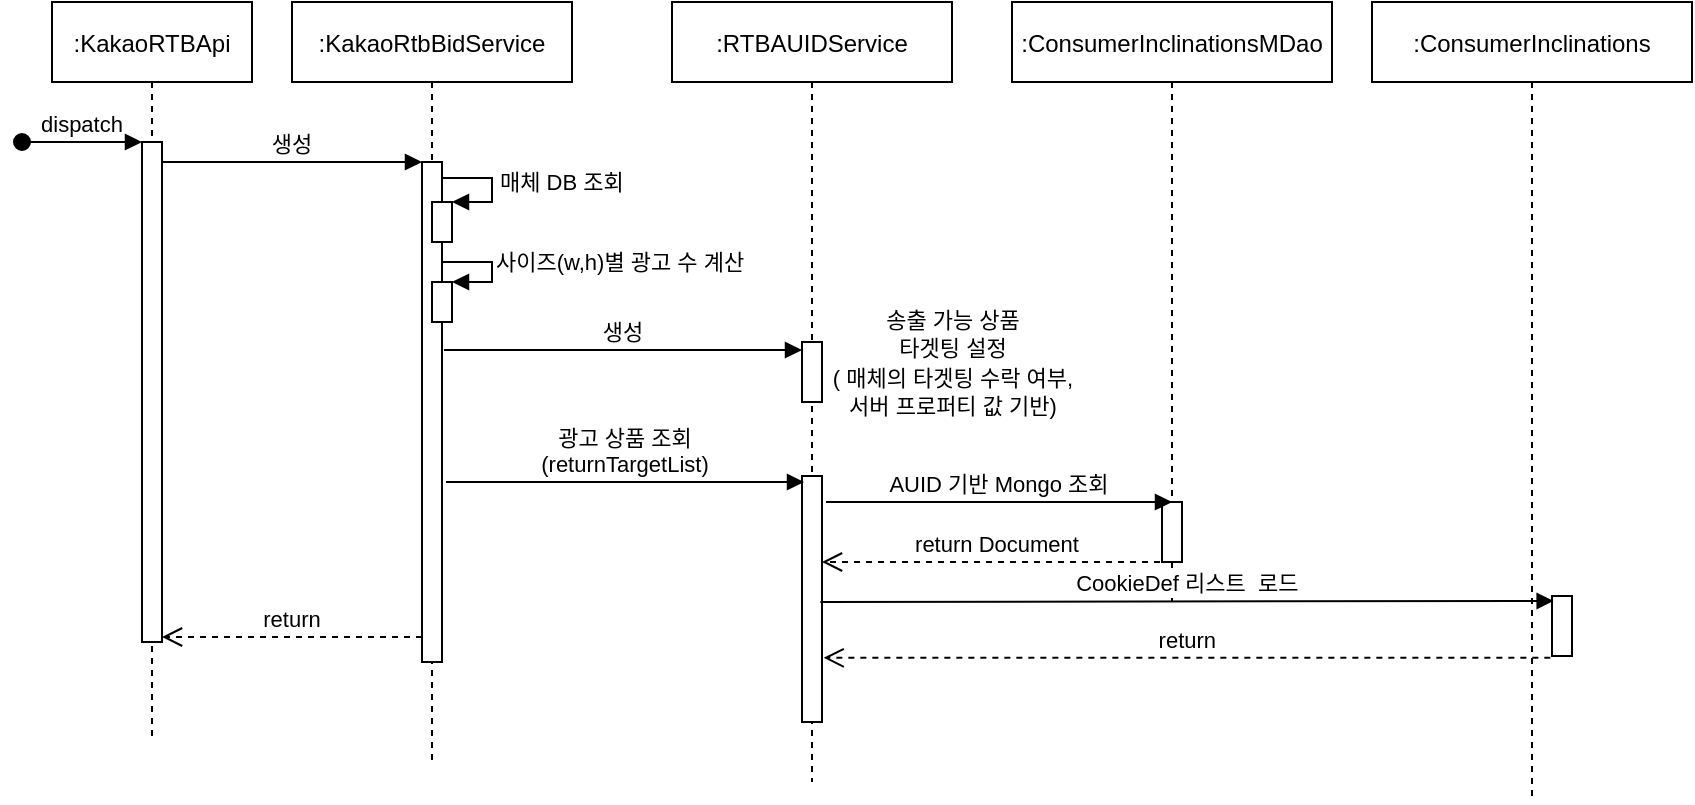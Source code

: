 <mxfile version="14.1.8" type="github">
  <diagram id="kgpKYQtTHZ0yAKxKKP6v" name="Page-1">
    <mxGraphModel dx="1185" dy="635" grid="1" gridSize="10" guides="1" tooltips="1" connect="1" arrows="1" fold="1" page="1" pageScale="1" pageWidth="850" pageHeight="1100" math="0" shadow="0">
      <root>
        <mxCell id="0" />
        <mxCell id="1" parent="0" />
        <mxCell id="3nuBFxr9cyL0pnOWT2aG-1" value=":KakaoRTBApi" style="shape=umlLifeline;perimeter=lifelinePerimeter;container=1;collapsible=0;recursiveResize=0;rounded=0;shadow=0;strokeWidth=1;" parent="1" vertex="1">
          <mxGeometry x="120" y="80" width="100" height="370" as="geometry" />
        </mxCell>
        <mxCell id="3nuBFxr9cyL0pnOWT2aG-2" value="" style="points=[];perimeter=orthogonalPerimeter;rounded=0;shadow=0;strokeWidth=1;" parent="3nuBFxr9cyL0pnOWT2aG-1" vertex="1">
          <mxGeometry x="45" y="70" width="10" height="250" as="geometry" />
        </mxCell>
        <mxCell id="3nuBFxr9cyL0pnOWT2aG-3" value="dispatch" style="verticalAlign=bottom;startArrow=oval;endArrow=block;startSize=8;shadow=0;strokeWidth=1;" parent="3nuBFxr9cyL0pnOWT2aG-1" target="3nuBFxr9cyL0pnOWT2aG-2" edge="1">
          <mxGeometry relative="1" as="geometry">
            <mxPoint x="-15" y="70" as="sourcePoint" />
          </mxGeometry>
        </mxCell>
        <mxCell id="3nuBFxr9cyL0pnOWT2aG-5" value=":KakaoRtbBidService" style="shape=umlLifeline;perimeter=lifelinePerimeter;container=1;collapsible=0;recursiveResize=0;rounded=0;shadow=0;strokeWidth=1;" parent="1" vertex="1">
          <mxGeometry x="240" y="80" width="140" height="380" as="geometry" />
        </mxCell>
        <mxCell id="3nuBFxr9cyL0pnOWT2aG-6" value="" style="points=[];perimeter=orthogonalPerimeter;rounded=0;shadow=0;strokeWidth=1;" parent="3nuBFxr9cyL0pnOWT2aG-5" vertex="1">
          <mxGeometry x="65" y="80" width="10" height="250" as="geometry" />
        </mxCell>
        <mxCell id="YZATPcFQY8fHMHnWEMfY-6" value="" style="html=1;points=[];perimeter=orthogonalPerimeter;" vertex="1" parent="3nuBFxr9cyL0pnOWT2aG-5">
          <mxGeometry x="70" y="140" width="10" height="20" as="geometry" />
        </mxCell>
        <mxCell id="YZATPcFQY8fHMHnWEMfY-7" value="사이즈(w,h)별 광고 수 계산" style="edgeStyle=orthogonalEdgeStyle;html=1;align=left;spacingLeft=2;endArrow=block;rounded=0;entryX=1;entryY=0;" edge="1" target="YZATPcFQY8fHMHnWEMfY-6" parent="3nuBFxr9cyL0pnOWT2aG-5">
          <mxGeometry relative="1" as="geometry">
            <mxPoint x="75" y="120" as="sourcePoint" />
            <Array as="points">
              <mxPoint x="75" y="130" />
              <mxPoint x="100" y="130" />
              <mxPoint x="100" y="140" />
            </Array>
          </mxGeometry>
        </mxCell>
        <mxCell id="3nuBFxr9cyL0pnOWT2aG-7" value="return" style="verticalAlign=bottom;endArrow=open;dashed=1;endSize=8;exitX=0;exitY=0.95;shadow=0;strokeWidth=1;" parent="1" source="3nuBFxr9cyL0pnOWT2aG-6" target="3nuBFxr9cyL0pnOWT2aG-2" edge="1">
          <mxGeometry relative="1" as="geometry">
            <mxPoint x="275" y="236" as="targetPoint" />
          </mxGeometry>
        </mxCell>
        <mxCell id="3nuBFxr9cyL0pnOWT2aG-8" value="생성" style="verticalAlign=bottom;endArrow=block;entryX=0;entryY=0;shadow=0;strokeWidth=1;" parent="1" source="3nuBFxr9cyL0pnOWT2aG-2" target="3nuBFxr9cyL0pnOWT2aG-6" edge="1">
          <mxGeometry relative="1" as="geometry">
            <mxPoint x="275" y="160" as="sourcePoint" />
          </mxGeometry>
        </mxCell>
        <mxCell id="YZATPcFQY8fHMHnWEMfY-3" value="" style="html=1;points=[];perimeter=orthogonalPerimeter;" vertex="1" parent="1">
          <mxGeometry x="310" y="180" width="10" height="20" as="geometry" />
        </mxCell>
        <mxCell id="YZATPcFQY8fHMHnWEMfY-4" value="매체 DB 조회" style="edgeStyle=orthogonalEdgeStyle;html=1;align=left;spacingLeft=2;endArrow=block;rounded=0;entryX=1;entryY=0;exitX=1;exitY=0.05;exitDx=0;exitDy=0;exitPerimeter=0;" edge="1" target="YZATPcFQY8fHMHnWEMfY-3" parent="1" source="3nuBFxr9cyL0pnOWT2aG-6">
          <mxGeometry relative="1" as="geometry">
            <mxPoint x="225" y="360" as="sourcePoint" />
            <Array as="points">
              <mxPoint x="340" y="168" />
              <mxPoint x="340" y="180" />
            </Array>
          </mxGeometry>
        </mxCell>
        <mxCell id="YZATPcFQY8fHMHnWEMfY-9" value=":RTBAUIDService" style="shape=umlLifeline;perimeter=lifelinePerimeter;container=1;collapsible=0;recursiveResize=0;rounded=0;shadow=0;strokeWidth=1;" vertex="1" parent="1">
          <mxGeometry x="430" y="80" width="140" height="390" as="geometry" />
        </mxCell>
        <mxCell id="YZATPcFQY8fHMHnWEMfY-10" value="" style="points=[];perimeter=orthogonalPerimeter;rounded=0;shadow=0;strokeWidth=1;" vertex="1" parent="YZATPcFQY8fHMHnWEMfY-9">
          <mxGeometry x="65" y="170" width="10" height="30" as="geometry" />
        </mxCell>
        <mxCell id="YZATPcFQY8fHMHnWEMfY-21" value="" style="points=[];perimeter=orthogonalPerimeter;rounded=0;shadow=0;strokeWidth=1;" vertex="1" parent="YZATPcFQY8fHMHnWEMfY-9">
          <mxGeometry x="65" y="237" width="10" height="123" as="geometry" />
        </mxCell>
        <mxCell id="YZATPcFQY8fHMHnWEMfY-13" value="생성" style="verticalAlign=bottom;endArrow=block;shadow=0;strokeWidth=1;" edge="1" parent="1" target="YZATPcFQY8fHMHnWEMfY-10">
          <mxGeometry relative="1" as="geometry">
            <mxPoint x="316" y="254.0" as="sourcePoint" />
            <mxPoint x="446" y="254.0" as="targetPoint" />
          </mxGeometry>
        </mxCell>
        <mxCell id="YZATPcFQY8fHMHnWEMfY-19" value="&lt;span style=&quot;font-size: 11px ; text-align: left ; background-color: rgb(255 , 255 , 255)&quot;&gt;송출 가능 상품 &lt;br&gt;타겟팅 설정&lt;/span&gt;&lt;br style=&quot;font-size: 11px ; text-align: left&quot;&gt;&lt;span style=&quot;font-size: 11px ; text-align: left ; background-color: rgb(255 , 255 , 255)&quot;&gt;( 매체의 타겟팅 수락 여부, &lt;br&gt;서버 프로퍼티 값 기반)&lt;/span&gt;" style="text;html=1;align=center;verticalAlign=middle;resizable=0;points=[];autosize=1;" vertex="1" parent="1">
          <mxGeometry x="500" y="230" width="140" height="60" as="geometry" />
        </mxCell>
        <mxCell id="YZATPcFQY8fHMHnWEMfY-20" value="광고 상품 조회&#xa;(returnTargetList)" style="verticalAlign=bottom;endArrow=block;shadow=0;strokeWidth=1;" edge="1" parent="1">
          <mxGeometry relative="1" as="geometry">
            <mxPoint x="317" y="320.0" as="sourcePoint" />
            <mxPoint x="496" y="320.0" as="targetPoint" />
          </mxGeometry>
        </mxCell>
        <mxCell id="YZATPcFQY8fHMHnWEMfY-23" value=":ConsumerInclinationsMDao" style="shape=umlLifeline;perimeter=lifelinePerimeter;container=1;collapsible=0;recursiveResize=0;rounded=0;shadow=0;strokeWidth=1;" vertex="1" parent="1">
          <mxGeometry x="600" y="80" width="160" height="300" as="geometry" />
        </mxCell>
        <mxCell id="YZATPcFQY8fHMHnWEMfY-25" value="" style="points=[];perimeter=orthogonalPerimeter;rounded=0;shadow=0;strokeWidth=1;" vertex="1" parent="YZATPcFQY8fHMHnWEMfY-23">
          <mxGeometry x="75" y="250" width="10" height="30" as="geometry" />
        </mxCell>
        <mxCell id="YZATPcFQY8fHMHnWEMfY-26" value="AUID 기반 Mongo 조회" style="verticalAlign=bottom;endArrow=block;shadow=0;strokeWidth=1;" edge="1" parent="1">
          <mxGeometry relative="1" as="geometry">
            <mxPoint x="507" y="330" as="sourcePoint" />
            <mxPoint x="680" y="330" as="targetPoint" />
          </mxGeometry>
        </mxCell>
        <mxCell id="YZATPcFQY8fHMHnWEMfY-27" value="return Document" style="verticalAlign=bottom;endArrow=open;dashed=1;endSize=8;exitX=0;exitY=0.95;shadow=0;strokeWidth=1;" edge="1" parent="1" target="YZATPcFQY8fHMHnWEMfY-21">
          <mxGeometry relative="1" as="geometry">
            <mxPoint x="510" y="360" as="targetPoint" />
            <mxPoint x="680" y="360.0" as="sourcePoint" />
          </mxGeometry>
        </mxCell>
        <mxCell id="YZATPcFQY8fHMHnWEMfY-28" value=":ConsumerInclinations" style="shape=umlLifeline;perimeter=lifelinePerimeter;container=1;collapsible=0;recursiveResize=0;rounded=0;shadow=0;strokeWidth=1;" vertex="1" parent="1">
          <mxGeometry x="780" y="80" width="160" height="400" as="geometry" />
        </mxCell>
        <mxCell id="YZATPcFQY8fHMHnWEMfY-29" value="" style="points=[];perimeter=orthogonalPerimeter;rounded=0;shadow=0;strokeWidth=1;" vertex="1" parent="YZATPcFQY8fHMHnWEMfY-28">
          <mxGeometry x="90" y="297" width="10" height="30" as="geometry" />
        </mxCell>
        <mxCell id="YZATPcFQY8fHMHnWEMfY-30" value="CookieDef 리스트  로드" style="verticalAlign=bottom;endArrow=block;shadow=0;strokeWidth=1;entryX=0.083;entryY=0.083;entryDx=0;entryDy=0;entryPerimeter=0;exitX=0.917;exitY=0.512;exitDx=0;exitDy=0;exitPerimeter=0;" edge="1" parent="1" source="YZATPcFQY8fHMHnWEMfY-21" target="YZATPcFQY8fHMHnWEMfY-29">
          <mxGeometry relative="1" as="geometry">
            <mxPoint x="510" y="380" as="sourcePoint" />
            <mxPoint x="850" y="380" as="targetPoint" />
          </mxGeometry>
        </mxCell>
        <mxCell id="YZATPcFQY8fHMHnWEMfY-31" value="return" style="verticalAlign=bottom;endArrow=open;dashed=1;endSize=8;exitX=-0.083;exitY=1.028;shadow=0;strokeWidth=1;exitDx=0;exitDy=0;exitPerimeter=0;entryX=1.083;entryY=0.739;entryDx=0;entryDy=0;entryPerimeter=0;" edge="1" parent="1" source="YZATPcFQY8fHMHnWEMfY-29" target="YZATPcFQY8fHMHnWEMfY-21">
          <mxGeometry relative="1" as="geometry">
            <mxPoint x="505" y="400.0" as="targetPoint" />
            <mxPoint x="635" y="400.0" as="sourcePoint" />
          </mxGeometry>
        </mxCell>
      </root>
    </mxGraphModel>
  </diagram>
</mxfile>
